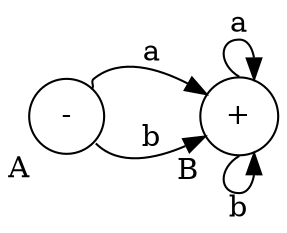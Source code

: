 digraph 2.1 {
    rankdir = LR;
    node [shape = circle;];
    "A" [label = "-";xlabel = A;];
    "B" [label = "+";xlabel = B;];
    // "C" [label = "+";xlabel = C;];
    A:ne -> B [label = a;];
    A:se -> B [label = b;];
    B:n -> B [label = a;];
    B:s -> B [label = b;];
}